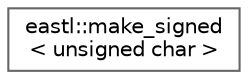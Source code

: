 digraph "类继承关系图"
{
 // LATEX_PDF_SIZE
  bgcolor="transparent";
  edge [fontname=Helvetica,fontsize=10,labelfontname=Helvetica,labelfontsize=10];
  node [fontname=Helvetica,fontsize=10,shape=box,height=0.2,width=0.4];
  rankdir="LR";
  Node0 [id="Node000000",label="eastl::make_signed\l\< unsigned char \>",height=0.2,width=0.4,color="grey40", fillcolor="white", style="filled",URL="$structeastl_1_1make__signed_3_01unsigned_01char_01_4.html",tooltip=" "];
}
